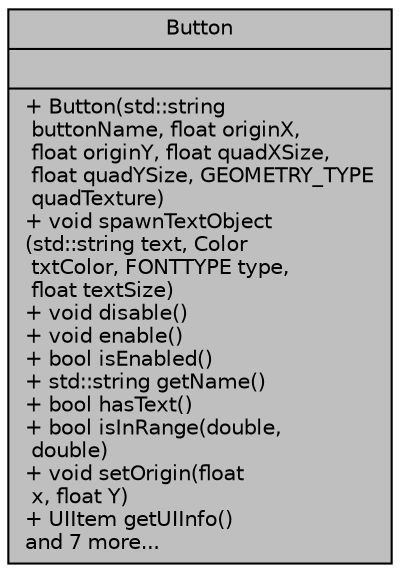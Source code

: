 digraph "Button"
{
 // LATEX_PDF_SIZE
  edge [fontname="Helvetica",fontsize="10",labelfontname="Helvetica",labelfontsize="10"];
  node [fontname="Helvetica",fontsize="10",shape=record];
  Node1 [label="{Button\n||+  Button(std::string\l buttonName, float originX,\l float originY, float quadXSize,\l float quadYSize, GEOMETRY_TYPE\l quadTexture)\l+ void spawnTextObject\l(std::string text, Color\l txtColor, FONTTYPE type,\l float textSize)\l+ void disable()\l+ void enable()\l+ bool isEnabled()\l+ std::string getName()\l+ bool hasText()\l+ bool isInRange(double,\l double)\l+ void setOrigin(float\l x, float Y)\l+ UIItem getUIInfo()\land 7 more...\l}",height=0.2,width=0.4,color="black", fillcolor="grey75", style="filled", fontcolor="black",tooltip="Buttons creatable for UI. Used by ButtonManager."];
}
